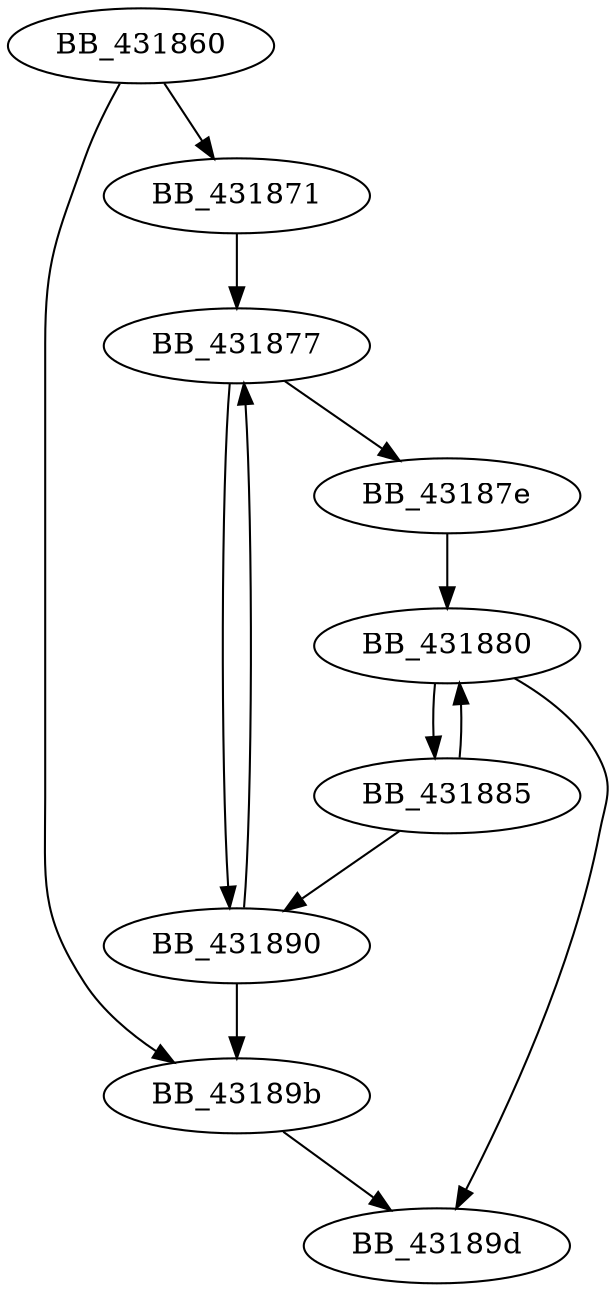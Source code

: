 DiGraph _wcspbrk{
BB_431860->BB_431871
BB_431860->BB_43189b
BB_431871->BB_431877
BB_431877->BB_43187e
BB_431877->BB_431890
BB_43187e->BB_431880
BB_431880->BB_431885
BB_431880->BB_43189d
BB_431885->BB_431880
BB_431885->BB_431890
BB_431890->BB_431877
BB_431890->BB_43189b
BB_43189b->BB_43189d
}
